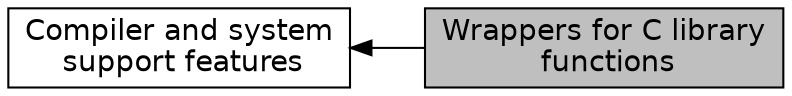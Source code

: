 digraph "Wrappers for C library functions"
{
  edge [fontname="Helvetica",fontsize="14",labelfontname="Helvetica",labelfontsize="14"];
  node [fontname="Helvetica",fontsize="14",shape=box];
  rankdir=LR;
  Node2 [label="Compiler and system\l support features",height=0.2,width=0.4,color="black", fillcolor="white", style="filled",URL="$group__library__support.html",tooltip=" "];
  Node1 [label="Wrappers for C library\l functions",height=0.2,width=0.4,color="black", fillcolor="grey75", style="filled", fontcolor="black",tooltip="Wrap library functions such that they throw an exception on error."];
  Node2->Node1 [shape=plaintext, dir="back", style="solid"];
}
